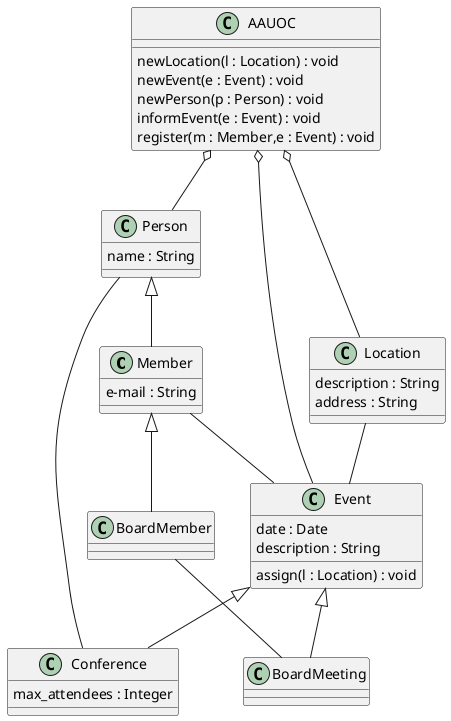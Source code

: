 @startuml
class Member{
e-mail : String
}
class BoardMember{

}
class Event{
date : Date
description : String

assign(l : Location) : void
}
class Conference{
max_attendees : Integer
}
class BoardMeeting{

}
class Location{
description : String
address : String
}
class Person{
name : String
}
class AAUOC{
newLocation(l : Location) : void
newEvent(e : Event) : void
newPerson(p : Person) : void
informEvent(e : Event) : void
register(m : Member,e : Event) : void
}

Event <|-- Conference
Event <|-- BoardMeeting
Person <|-- Member
Member <|-- BoardMember
AAUOC o-- Person
AAUOC o-- Event
AAUOC o-- Location
Person -- Conference
Member -- Event
BoardMember -- BoardMeeting
Location -- Event
@enduml